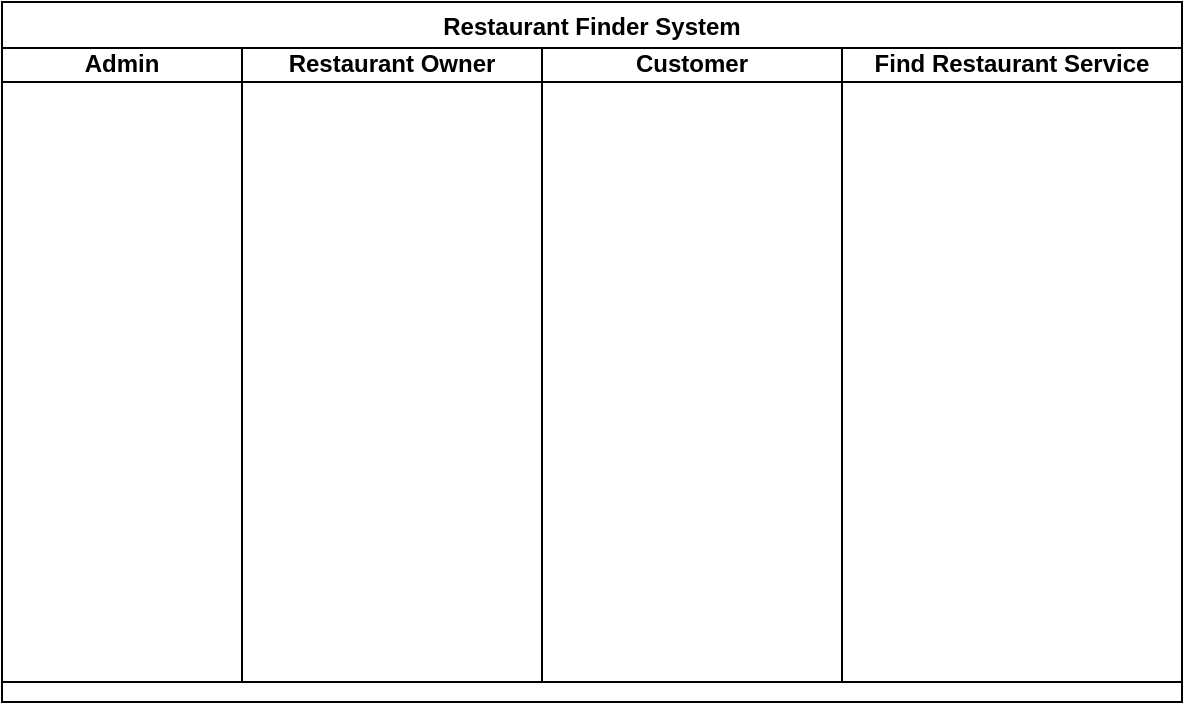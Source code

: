 <mxfile version="13.10.9" type="github">
  <diagram id="O6zdtNQmStbpvojCZWaM" name="Page-1">
    <mxGraphModel dx="868" dy="1620" grid="1" gridSize="10" guides="1" tooltips="1" connect="1" arrows="1" fold="1" page="1" pageScale="1" pageWidth="850" pageHeight="1100" math="0" shadow="0">
      <root>
        <mxCell id="0" />
        <mxCell id="1" parent="0" />
        <mxCell id="myQUqtYvPfcLgh1cWk7M-13" value="Admin" style="swimlane;startSize=20;" vertex="1" parent="1">
          <mxGeometry x="80" y="-1060" width="120" height="320" as="geometry" />
        </mxCell>
        <mxCell id="myQUqtYvPfcLgh1cWk7M-14" value="Restaurant Owner" style="swimlane;startSize=20;" vertex="1" parent="1">
          <mxGeometry x="200" y="-1060" width="150" height="320" as="geometry">
            <mxRectangle x="180" y="-1080" width="140" height="20" as="alternateBounds" />
          </mxGeometry>
        </mxCell>
        <mxCell id="myQUqtYvPfcLgh1cWk7M-16" value="Customer" style="swimlane;startSize=20;" vertex="1" parent="1">
          <mxGeometry x="350" y="-1060" width="150" height="320" as="geometry">
            <mxRectangle x="180" y="-1080" width="140" height="20" as="alternateBounds" />
          </mxGeometry>
        </mxCell>
        <mxCell id="myQUqtYvPfcLgh1cWk7M-17" value="Find Restaurant Service" style="swimlane;startSize=20;" vertex="1" parent="1">
          <mxGeometry x="500" y="-1060" width="170" height="320" as="geometry">
            <mxRectangle x="180" y="-1080" width="140" height="20" as="alternateBounds" />
          </mxGeometry>
        </mxCell>
        <mxCell id="myQUqtYvPfcLgh1cWk7M-18" value="Restaurant Finder System" style="swimlane;" vertex="1" parent="1">
          <mxGeometry x="80" y="-1080" width="590" height="350" as="geometry">
            <mxRectangle x="80" y="-1080" width="180" height="23" as="alternateBounds" />
          </mxGeometry>
        </mxCell>
      </root>
    </mxGraphModel>
  </diagram>
</mxfile>
